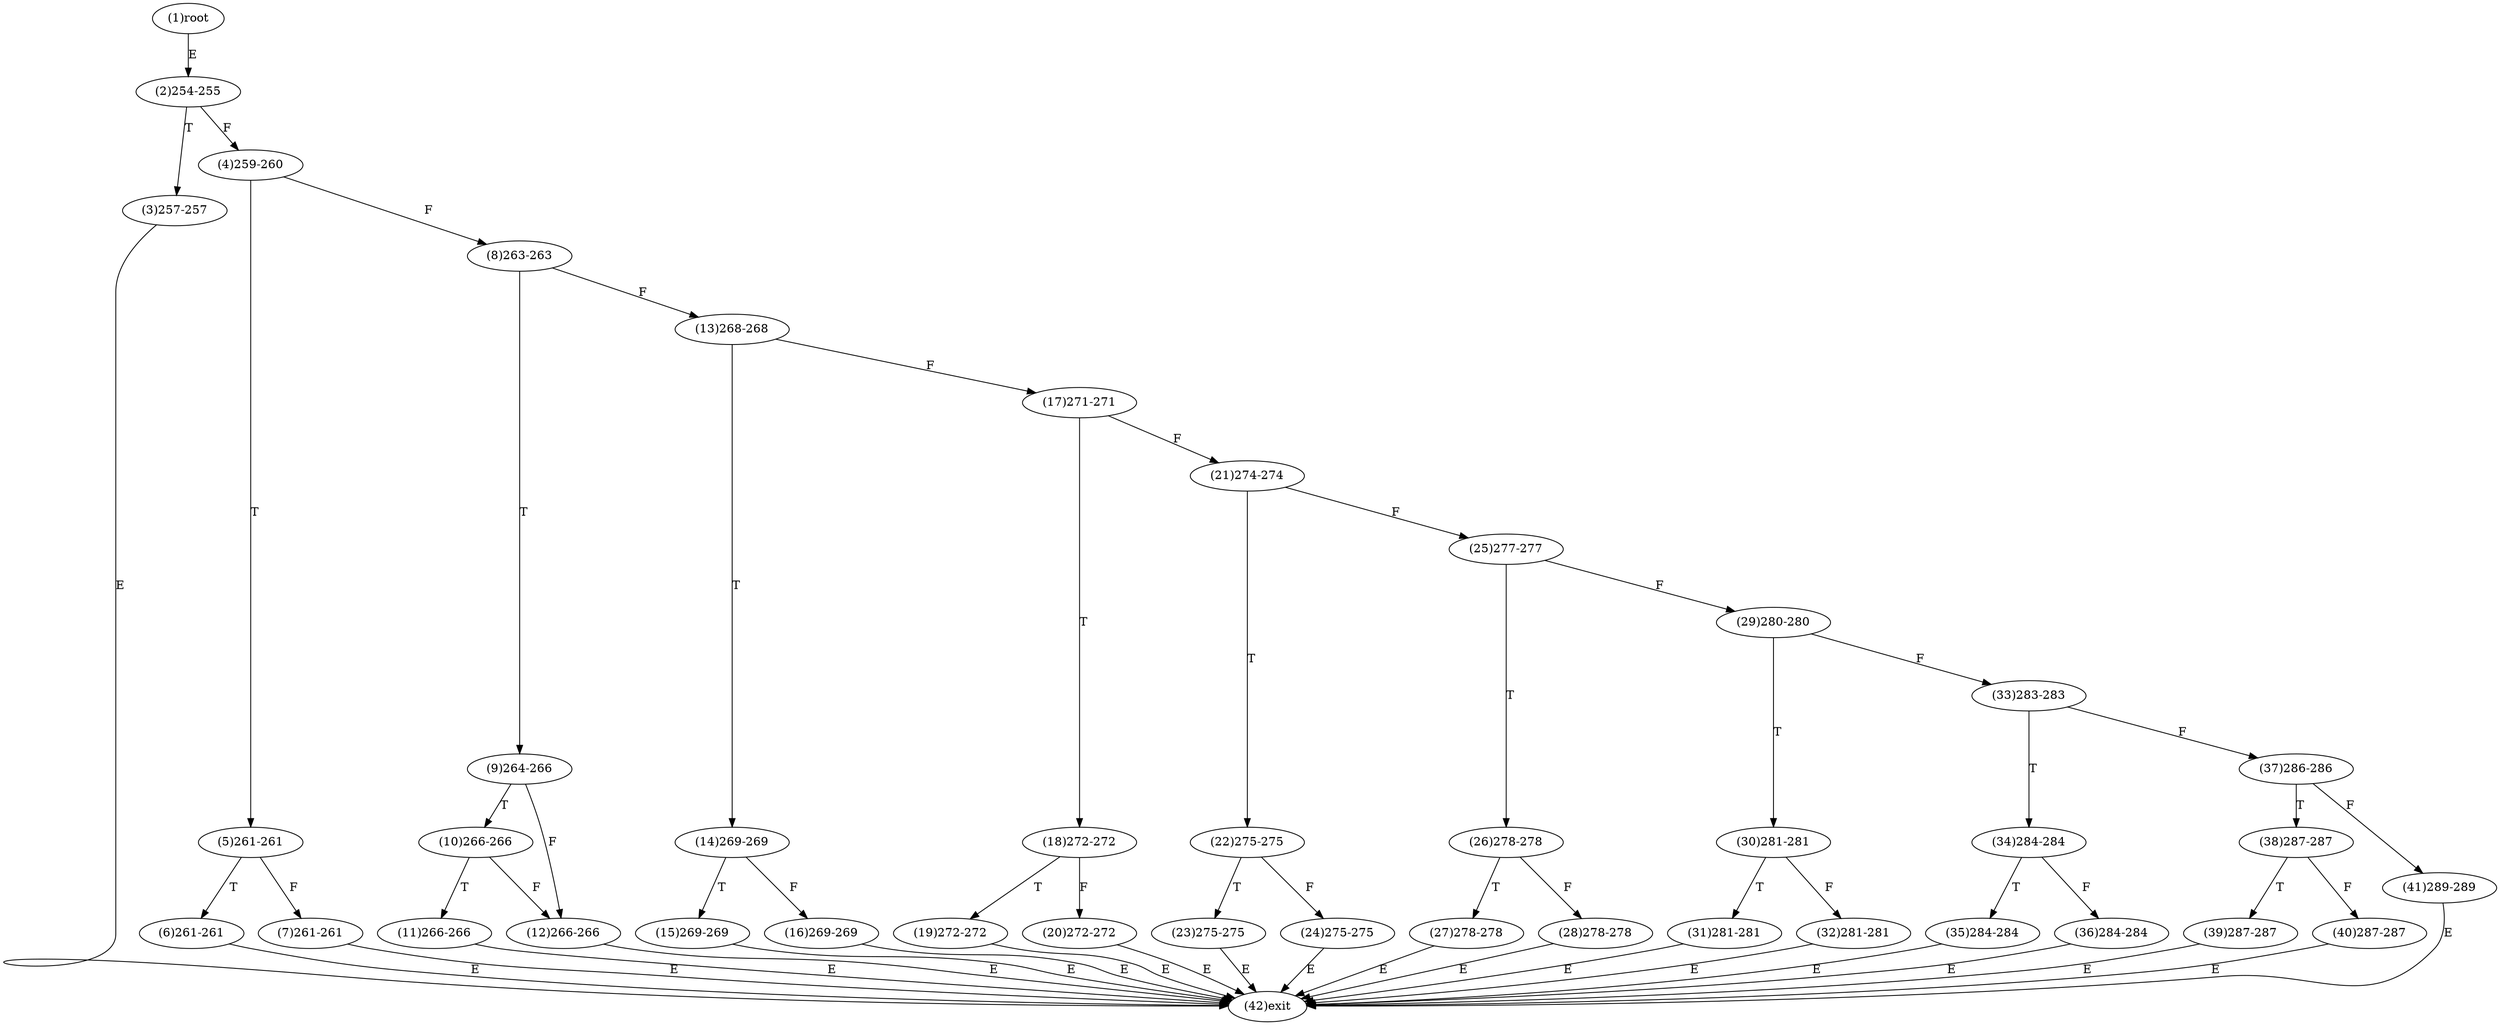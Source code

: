 digraph "" { 
1[ label="(1)root"];
2[ label="(2)254-255"];
3[ label="(3)257-257"];
4[ label="(4)259-260"];
5[ label="(5)261-261"];
6[ label="(6)261-261"];
7[ label="(7)261-261"];
8[ label="(8)263-263"];
9[ label="(9)264-266"];
10[ label="(10)266-266"];
11[ label="(11)266-266"];
12[ label="(12)266-266"];
13[ label="(13)268-268"];
14[ label="(14)269-269"];
15[ label="(15)269-269"];
17[ label="(17)271-271"];
16[ label="(16)269-269"];
19[ label="(19)272-272"];
18[ label="(18)272-272"];
21[ label="(21)274-274"];
20[ label="(20)272-272"];
23[ label="(23)275-275"];
22[ label="(22)275-275"];
25[ label="(25)277-277"];
24[ label="(24)275-275"];
27[ label="(27)278-278"];
26[ label="(26)278-278"];
29[ label="(29)280-280"];
28[ label="(28)278-278"];
31[ label="(31)281-281"];
30[ label="(30)281-281"];
34[ label="(34)284-284"];
35[ label="(35)284-284"];
32[ label="(32)281-281"];
33[ label="(33)283-283"];
38[ label="(38)287-287"];
39[ label="(39)287-287"];
36[ label="(36)284-284"];
37[ label="(37)286-286"];
42[ label="(42)exit"];
40[ label="(40)287-287"];
41[ label="(41)289-289"];
1->2[ label="E"];
2->4[ label="F"];
2->3[ label="T"];
3->42[ label="E"];
4->8[ label="F"];
4->5[ label="T"];
5->7[ label="F"];
5->6[ label="T"];
6->42[ label="E"];
7->42[ label="E"];
8->13[ label="F"];
8->9[ label="T"];
9->12[ label="F"];
9->10[ label="T"];
10->12[ label="F"];
10->11[ label="T"];
11->42[ label="E"];
12->42[ label="E"];
13->17[ label="F"];
13->14[ label="T"];
14->16[ label="F"];
14->15[ label="T"];
15->42[ label="E"];
16->42[ label="E"];
17->21[ label="F"];
17->18[ label="T"];
18->20[ label="F"];
18->19[ label="T"];
19->42[ label="E"];
20->42[ label="E"];
21->25[ label="F"];
21->22[ label="T"];
22->24[ label="F"];
22->23[ label="T"];
23->42[ label="E"];
24->42[ label="E"];
25->29[ label="F"];
25->26[ label="T"];
26->28[ label="F"];
26->27[ label="T"];
27->42[ label="E"];
28->42[ label="E"];
29->33[ label="F"];
29->30[ label="T"];
30->32[ label="F"];
30->31[ label="T"];
31->42[ label="E"];
32->42[ label="E"];
33->37[ label="F"];
33->34[ label="T"];
34->36[ label="F"];
34->35[ label="T"];
35->42[ label="E"];
36->42[ label="E"];
37->41[ label="F"];
37->38[ label="T"];
38->40[ label="F"];
38->39[ label="T"];
39->42[ label="E"];
40->42[ label="E"];
41->42[ label="E"];
}